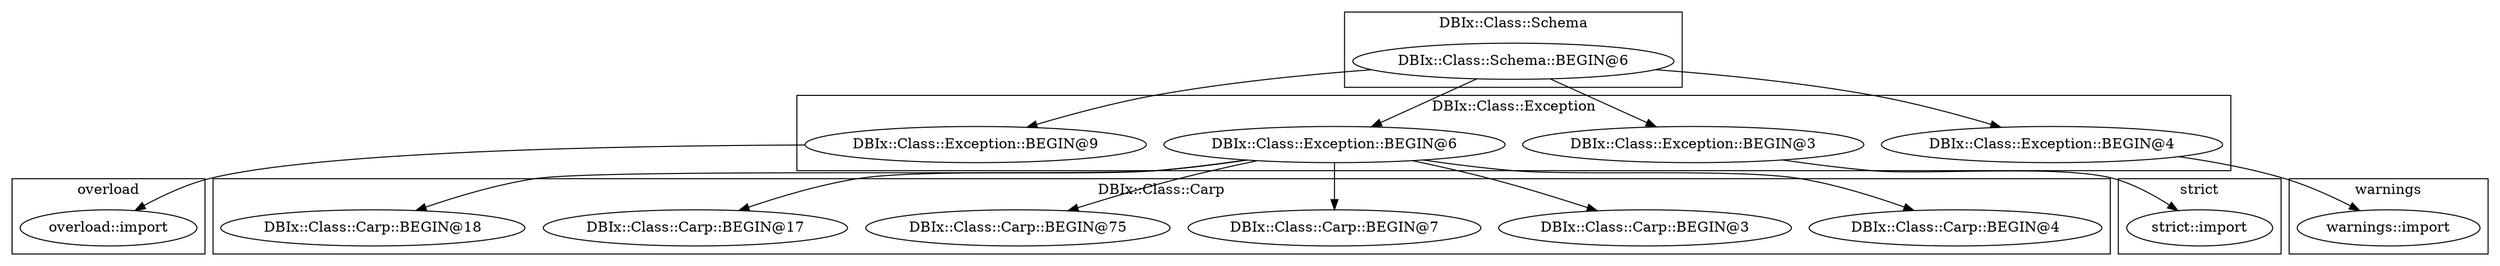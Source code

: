 digraph {
graph [overlap=false]
subgraph cluster_DBIx_Class_Exception {
	label="DBIx::Class::Exception";
	"DBIx::Class::Exception::BEGIN@9";
	"DBIx::Class::Exception::BEGIN@6";
	"DBIx::Class::Exception::BEGIN@3";
	"DBIx::Class::Exception::BEGIN@4";
}
subgraph cluster_warnings {
	label="warnings";
	"warnings::import";
}
subgraph cluster_strict {
	label="strict";
	"strict::import";
}
subgraph cluster_DBIx_Class_Carp {
	label="DBIx::Class::Carp";
	"DBIx::Class::Carp::BEGIN@4";
	"DBIx::Class::Carp::BEGIN@3";
	"DBIx::Class::Carp::BEGIN@7";
	"DBIx::Class::Carp::BEGIN@75";
	"DBIx::Class::Carp::BEGIN@17";
	"DBIx::Class::Carp::BEGIN@18";
}
subgraph cluster_DBIx_Class_Schema {
	label="DBIx::Class::Schema";
	"DBIx::Class::Schema::BEGIN@6";
}
subgraph cluster_overload {
	label="overload";
	"overload::import";
}
"DBIx::Class::Schema::BEGIN@6" -> "DBIx::Class::Exception::BEGIN@6";
"DBIx::Class::Exception::BEGIN@6" -> "DBIx::Class::Carp::BEGIN@17";
"DBIx::Class::Exception::BEGIN@6" -> "DBIx::Class::Carp::BEGIN@7";
"DBIx::Class::Exception::BEGIN@6" -> "DBIx::Class::Carp::BEGIN@75";
"DBIx::Class::Exception::BEGIN@6" -> "DBIx::Class::Carp::BEGIN@18";
"DBIx::Class::Exception::BEGIN@6" -> "DBIx::Class::Carp::BEGIN@3";
"DBIx::Class::Schema::BEGIN@6" -> "DBIx::Class::Exception::BEGIN@3";
"DBIx::Class::Exception::BEGIN@6" -> "DBIx::Class::Carp::BEGIN@4";
"DBIx::Class::Exception::BEGIN@9" -> "overload::import";
"DBIx::Class::Exception::BEGIN@4" -> "warnings::import";
"DBIx::Class::Schema::BEGIN@6" -> "DBIx::Class::Exception::BEGIN@9";
"DBIx::Class::Schema::BEGIN@6" -> "DBIx::Class::Exception::BEGIN@4";
"DBIx::Class::Exception::BEGIN@3" -> "strict::import";
}
